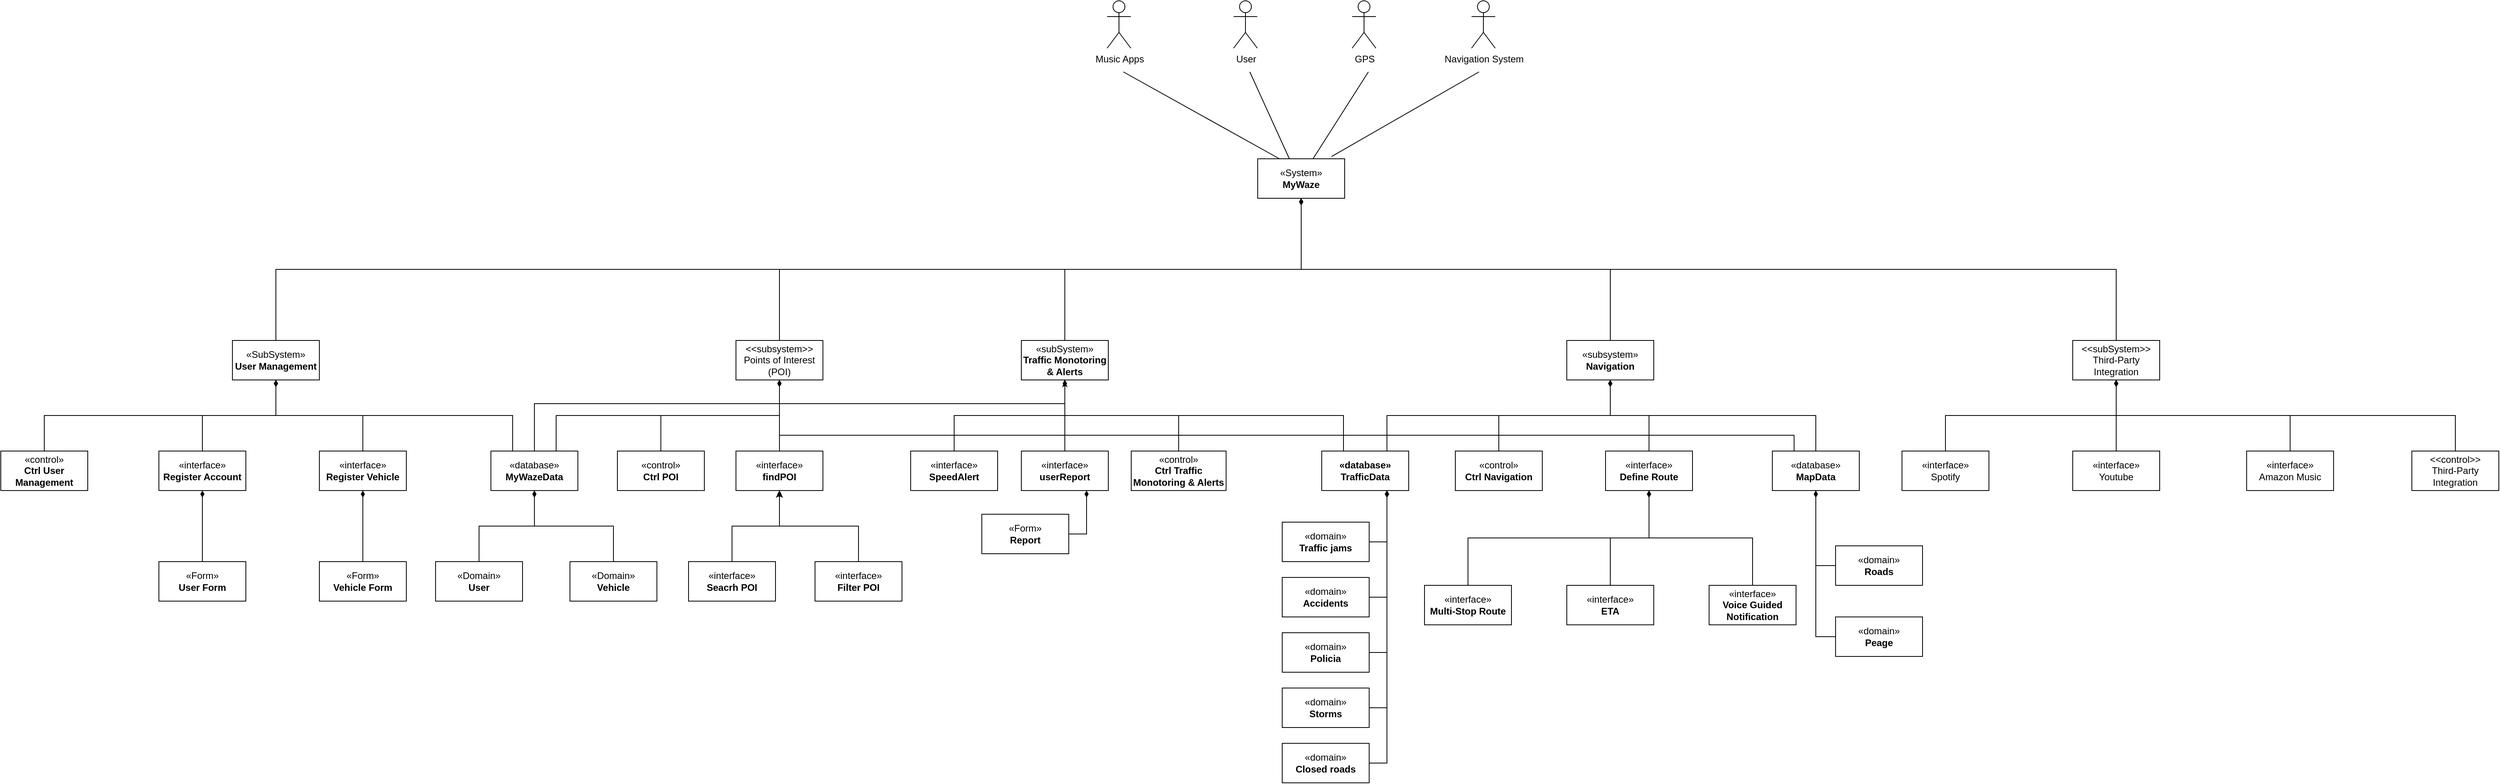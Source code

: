 <mxfile version="27.0.6">
  <diagram name="Page-1" id="rv70FW1noNGGTZR8Txte">
    <mxGraphModel dx="3663" dy="2681" grid="1" gridSize="10" guides="1" tooltips="1" connect="1" arrows="1" fold="1" page="1" pageScale="1" pageWidth="827" pageHeight="1169" math="0" shadow="0">
      <root>
        <mxCell id="0" />
        <mxCell id="1" parent="0" />
        <mxCell id="NYa0R-SMuXHiYhOAjpid-2" value="«System»&lt;br&gt;&lt;b&gt;MyWaze&lt;/b&gt;" style="html=1;whiteSpace=wrap;" parent="1" vertex="1">
          <mxGeometry x="780" y="20" width="110" height="50" as="geometry" />
        </mxCell>
        <mxCell id="NYa0R-SMuXHiYhOAjpid-31" style="edgeStyle=orthogonalEdgeStyle;rounded=0;orthogonalLoop=1;jettySize=auto;html=1;exitX=0.5;exitY=0;exitDx=0;exitDy=0;entryX=0.5;entryY=1;entryDx=0;entryDy=0;endArrow=diamondThin;endFill=1;" parent="1" source="NYa0R-SMuXHiYhOAjpid-3" target="NYa0R-SMuXHiYhOAjpid-2" edge="1">
          <mxGeometry relative="1" as="geometry" />
        </mxCell>
        <mxCell id="NYa0R-SMuXHiYhOAjpid-3" value="«SubSystem»&lt;br&gt;&lt;b&gt;User Management&lt;/b&gt;" style="html=1;whiteSpace=wrap;" parent="1" vertex="1">
          <mxGeometry x="-517" y="250" width="110" height="50" as="geometry" />
        </mxCell>
        <mxCell id="NYa0R-SMuXHiYhOAjpid-53" style="edgeStyle=orthogonalEdgeStyle;rounded=0;orthogonalLoop=1;jettySize=auto;html=1;exitX=0.5;exitY=0;exitDx=0;exitDy=0;entryX=0.5;entryY=1;entryDx=0;entryDy=0;endArrow=diamondThin;endFill=1;" parent="1" source="NYa0R-SMuXHiYhOAjpid-10" target="NYa0R-SMuXHiYhOAjpid-3" edge="1">
          <mxGeometry relative="1" as="geometry" />
        </mxCell>
        <mxCell id="NYa0R-SMuXHiYhOAjpid-10" value="«interface»&lt;br&gt;&lt;b&gt;Register Account&lt;/b&gt;" style="html=1;whiteSpace=wrap;" parent="1" vertex="1">
          <mxGeometry x="-610" y="390" width="110" height="50" as="geometry" />
        </mxCell>
        <mxCell id="NYa0R-SMuXHiYhOAjpid-51" style="edgeStyle=orthogonalEdgeStyle;rounded=0;orthogonalLoop=1;jettySize=auto;html=1;exitX=0.5;exitY=0;exitDx=0;exitDy=0;entryX=0.5;entryY=1;entryDx=0;entryDy=0;endArrow=diamondThin;endFill=1;" parent="1" source="NYa0R-SMuXHiYhOAjpid-11" target="NYa0R-SMuXHiYhOAjpid-3" edge="1">
          <mxGeometry relative="1" as="geometry" />
        </mxCell>
        <mxCell id="NYa0R-SMuXHiYhOAjpid-11" value="«interface»&lt;br&gt;&lt;b&gt;Register Vehicle&lt;/b&gt;" style="html=1;whiteSpace=wrap;" parent="1" vertex="1">
          <mxGeometry x="-407" y="390" width="110" height="50" as="geometry" />
        </mxCell>
        <mxCell id="NYa0R-SMuXHiYhOAjpid-60" style="edgeStyle=orthogonalEdgeStyle;rounded=0;orthogonalLoop=1;jettySize=auto;html=1;exitX=0.25;exitY=0;exitDx=0;exitDy=0;entryX=0.5;entryY=1;entryDx=0;entryDy=0;endArrow=diamondThin;endFill=1;" parent="1" source="NYa0R-SMuXHiYhOAjpid-13" target="NYa0R-SMuXHiYhOAjpid-3" edge="1">
          <mxGeometry relative="1" as="geometry" />
        </mxCell>
        <mxCell id="NYa0R-SMuXHiYhOAjpid-61" style="edgeStyle=orthogonalEdgeStyle;rounded=0;orthogonalLoop=1;jettySize=auto;html=1;exitX=0.75;exitY=0;exitDx=0;exitDy=0;entryX=0.5;entryY=1;entryDx=0;entryDy=0;endArrow=diamondThin;endFill=1;" parent="1" source="NYa0R-SMuXHiYhOAjpid-13" target="NYa0R-SMuXHiYhOAjpid-24" edge="1">
          <mxGeometry relative="1" as="geometry" />
        </mxCell>
        <mxCell id="ZADUOhebhtJnV6KTccMP-1" style="edgeStyle=orthogonalEdgeStyle;rounded=0;orthogonalLoop=1;jettySize=auto;html=1;exitX=0.5;exitY=0;exitDx=0;exitDy=0;entryX=0.5;entryY=1;entryDx=0;entryDy=0;endArrow=diamondThin;endFill=1;" parent="1" source="NYa0R-SMuXHiYhOAjpid-13" target="NYa0R-SMuXHiYhOAjpid-16" edge="1">
          <mxGeometry relative="1" as="geometry">
            <Array as="points">
              <mxPoint x="-135" y="330" />
              <mxPoint x="536" y="330" />
            </Array>
          </mxGeometry>
        </mxCell>
        <mxCell id="NYa0R-SMuXHiYhOAjpid-13" value="«database»&lt;br&gt;&lt;b&gt;MyWazeData&lt;/b&gt;" style="html=1;whiteSpace=wrap;" parent="1" vertex="1">
          <mxGeometry x="-190" y="390" width="110" height="50" as="geometry" />
        </mxCell>
        <mxCell id="NYa0R-SMuXHiYhOAjpid-47" style="edgeStyle=orthogonalEdgeStyle;rounded=0;orthogonalLoop=1;jettySize=auto;html=1;exitX=0.5;exitY=0;exitDx=0;exitDy=0;entryX=0.5;entryY=1;entryDx=0;entryDy=0;endArrow=diamondThin;endFill=1;" parent="1" source="NYa0R-SMuXHiYhOAjpid-14" target="NYa0R-SMuXHiYhOAjpid-16" edge="1">
          <mxGeometry relative="1" as="geometry" />
        </mxCell>
        <mxCell id="NYa0R-SMuXHiYhOAjpid-14" value="«interface»&lt;br&gt;&lt;b&gt;SpeedAlert&lt;/b&gt;" style="html=1;whiteSpace=wrap;" parent="1" vertex="1">
          <mxGeometry x="341" y="390" width="110" height="50" as="geometry" />
        </mxCell>
        <mxCell id="NYa0R-SMuXHiYhOAjpid-49" style="edgeStyle=orthogonalEdgeStyle;rounded=0;orthogonalLoop=1;jettySize=auto;html=1;exitX=0.5;exitY=0;exitDx=0;exitDy=0;entryX=0.5;entryY=1;entryDx=0;entryDy=0;endArrow=diamondThin;endFill=1;" parent="1" source="NYa0R-SMuXHiYhOAjpid-15" target="NYa0R-SMuXHiYhOAjpid-16" edge="1">
          <mxGeometry relative="1" as="geometry" />
        </mxCell>
        <mxCell id="NYa0R-SMuXHiYhOAjpid-15" value="«interface»&lt;br&gt;&lt;b&gt;userReport&lt;/b&gt;" style="html=1;whiteSpace=wrap;" parent="1" vertex="1">
          <mxGeometry x="481" y="390" width="110" height="50" as="geometry" />
        </mxCell>
        <mxCell id="NYa0R-SMuXHiYhOAjpid-32" style="edgeStyle=orthogonalEdgeStyle;rounded=0;orthogonalLoop=1;jettySize=auto;html=1;exitX=0.5;exitY=0;exitDx=0;exitDy=0;entryX=0.5;entryY=1;entryDx=0;entryDy=0;endArrow=diamondThin;endFill=1;" parent="1" source="NYa0R-SMuXHiYhOAjpid-16" target="NYa0R-SMuXHiYhOAjpid-2" edge="1">
          <mxGeometry relative="1" as="geometry" />
        </mxCell>
        <mxCell id="NYa0R-SMuXHiYhOAjpid-16" value="«subSystem»&lt;br&gt;&lt;b&gt;Traffic Monotoring &amp;amp; Alerts&lt;/b&gt;" style="html=1;whiteSpace=wrap;" parent="1" vertex="1">
          <mxGeometry x="481" y="250" width="110" height="50" as="geometry" />
        </mxCell>
        <mxCell id="NYa0R-SMuXHiYhOAjpid-55" style="edgeStyle=orthogonalEdgeStyle;rounded=0;orthogonalLoop=1;jettySize=auto;html=1;exitX=0.25;exitY=0;exitDx=0;exitDy=0;entryX=0.5;entryY=1;entryDx=0;entryDy=0;endArrow=diamondThin;endFill=1;" parent="1" source="NYa0R-SMuXHiYhOAjpid-17" target="NYa0R-SMuXHiYhOAjpid-16" edge="1">
          <mxGeometry relative="1" as="geometry" />
        </mxCell>
        <mxCell id="NYa0R-SMuXHiYhOAjpid-88" style="edgeStyle=orthogonalEdgeStyle;rounded=0;orthogonalLoop=1;jettySize=auto;html=1;exitX=0.75;exitY=0;exitDx=0;exitDy=0;entryX=0.5;entryY=1;entryDx=0;entryDy=0;endArrow=diamondThin;endFill=1;" parent="1" source="NYa0R-SMuXHiYhOAjpid-17" target="NYa0R-SMuXHiYhOAjpid-18" edge="1">
          <mxGeometry relative="1" as="geometry" />
        </mxCell>
        <mxCell id="NYa0R-SMuXHiYhOAjpid-17" value="«database»&lt;br&gt;&lt;span&gt;TrafficData&lt;/span&gt;" style="html=1;whiteSpace=wrap;fontStyle=1" parent="1" vertex="1">
          <mxGeometry x="861" y="390" width="110" height="50" as="geometry" />
        </mxCell>
        <mxCell id="NYa0R-SMuXHiYhOAjpid-33" style="edgeStyle=orthogonalEdgeStyle;rounded=0;orthogonalLoop=1;jettySize=auto;html=1;exitX=0.5;exitY=0;exitDx=0;exitDy=0;entryX=0.5;entryY=1;entryDx=0;entryDy=0;endArrow=diamondThin;endFill=1;" parent="1" source="NYa0R-SMuXHiYhOAjpid-18" target="NYa0R-SMuXHiYhOAjpid-2" edge="1">
          <mxGeometry relative="1" as="geometry" />
        </mxCell>
        <mxCell id="NYa0R-SMuXHiYhOAjpid-18" value="«subsystem»&lt;br&gt;&lt;b&gt;Navigation&lt;/b&gt;" style="html=1;whiteSpace=wrap;" parent="1" vertex="1">
          <mxGeometry x="1171" y="250" width="110" height="50" as="geometry" />
        </mxCell>
        <mxCell id="NYa0R-SMuXHiYhOAjpid-40" style="edgeStyle=orthogonalEdgeStyle;rounded=0;orthogonalLoop=1;jettySize=auto;html=1;exitX=0.5;exitY=0;exitDx=0;exitDy=0;entryX=0.5;entryY=1;entryDx=0;entryDy=0;endArrow=diamondThin;endFill=1;" parent="1" source="NYa0R-SMuXHiYhOAjpid-19" target="NYa0R-SMuXHiYhOAjpid-18" edge="1">
          <mxGeometry relative="1" as="geometry" />
        </mxCell>
        <mxCell id="NYa0R-SMuXHiYhOAjpid-19" value="«interface»&lt;br&gt;&lt;b&gt;Define Route&lt;/b&gt;" style="html=1;whiteSpace=wrap;" parent="1" vertex="1">
          <mxGeometry x="1220" y="390" width="110" height="50" as="geometry" />
        </mxCell>
        <mxCell id="NYa0R-SMuXHiYhOAjpid-41" style="edgeStyle=orthogonalEdgeStyle;rounded=0;orthogonalLoop=1;jettySize=auto;html=1;exitX=0.5;exitY=0;exitDx=0;exitDy=0;entryX=0.5;entryY=1;entryDx=0;entryDy=0;endArrow=diamondThin;endFill=1;" parent="1" source="NYa0R-SMuXHiYhOAjpid-21" target="NYa0R-SMuXHiYhOAjpid-19" edge="1">
          <mxGeometry relative="1" as="geometry" />
        </mxCell>
        <mxCell id="NYa0R-SMuXHiYhOAjpid-21" value="«interface»&lt;br&gt;&lt;b&gt;Multi-Stop Route&lt;/b&gt;" style="html=1;whiteSpace=wrap;" parent="1" vertex="1">
          <mxGeometry x="991" y="560" width="110" height="50" as="geometry" />
        </mxCell>
        <mxCell id="NYa0R-SMuXHiYhOAjpid-44" style="edgeStyle=orthogonalEdgeStyle;rounded=0;orthogonalLoop=1;jettySize=auto;html=1;exitX=0.5;exitY=0;exitDx=0;exitDy=0;entryX=0.5;entryY=1;entryDx=0;entryDy=0;endArrow=diamondThin;endFill=1;" parent="1" source="NYa0R-SMuXHiYhOAjpid-22" target="NYa0R-SMuXHiYhOAjpid-19" edge="1">
          <mxGeometry relative="1" as="geometry" />
        </mxCell>
        <mxCell id="NYa0R-SMuXHiYhOAjpid-22" value="«interface»&lt;br&gt;&lt;b&gt;ETA&lt;/b&gt;" style="html=1;whiteSpace=wrap;" parent="1" vertex="1">
          <mxGeometry x="1171" y="560" width="110" height="50" as="geometry" />
        </mxCell>
        <mxCell id="NYa0R-SMuXHiYhOAjpid-45" style="edgeStyle=orthogonalEdgeStyle;rounded=0;orthogonalLoop=1;jettySize=auto;html=1;exitX=0.5;exitY=0;exitDx=0;exitDy=0;entryX=0.5;entryY=1;entryDx=0;entryDy=0;endArrow=diamondThin;endFill=1;" parent="1" source="NYa0R-SMuXHiYhOAjpid-23" target="NYa0R-SMuXHiYhOAjpid-19" edge="1">
          <mxGeometry relative="1" as="geometry" />
        </mxCell>
        <mxCell id="NYa0R-SMuXHiYhOAjpid-23" value="«interface»&lt;br&gt;&lt;b&gt;Voice Guided Notification&lt;/b&gt;" style="html=1;whiteSpace=wrap;" parent="1" vertex="1">
          <mxGeometry x="1351" y="560" width="110" height="50" as="geometry" />
        </mxCell>
        <mxCell id="NYa0R-SMuXHiYhOAjpid-34" style="edgeStyle=orthogonalEdgeStyle;rounded=0;orthogonalLoop=1;jettySize=auto;html=1;exitX=0.5;exitY=0;exitDx=0;exitDy=0;entryX=0.5;entryY=1;entryDx=0;entryDy=0;endArrow=diamondThin;endFill=1;" parent="1" source="NYa0R-SMuXHiYhOAjpid-24" target="NYa0R-SMuXHiYhOAjpid-2" edge="1">
          <mxGeometry relative="1" as="geometry" />
        </mxCell>
        <mxCell id="NYa0R-SMuXHiYhOAjpid-24" value="&lt;div&gt;&amp;lt;&amp;lt;subsystem&amp;gt;&amp;gt;&lt;/div&gt;Points of Interest (POI)" style="html=1;whiteSpace=wrap;" parent="1" vertex="1">
          <mxGeometry x="120" y="250" width="110" height="50" as="geometry" />
        </mxCell>
        <mxCell id="NYa0R-SMuXHiYhOAjpid-39" style="edgeStyle=orthogonalEdgeStyle;rounded=0;orthogonalLoop=1;jettySize=auto;html=1;exitX=0.5;exitY=0;exitDx=0;exitDy=0;entryX=0.5;entryY=1;entryDx=0;entryDy=0;endArrow=diamondThin;endFill=1;" parent="1" source="NYa0R-SMuXHiYhOAjpid-25" target="NYa0R-SMuXHiYhOAjpid-24" edge="1">
          <mxGeometry relative="1" as="geometry" />
        </mxCell>
        <mxCell id="NYa0R-SMuXHiYhOAjpid-25" value="«interface»&lt;br&gt;&lt;b&gt;findPOI&lt;/b&gt;" style="html=1;whiteSpace=wrap;" parent="1" vertex="1">
          <mxGeometry x="120" y="390" width="110" height="50" as="geometry" />
        </mxCell>
        <mxCell id="NYa0R-SMuXHiYhOAjpid-35" style="edgeStyle=orthogonalEdgeStyle;rounded=0;orthogonalLoop=1;jettySize=auto;html=1;exitX=0.5;exitY=0;exitDx=0;exitDy=0;entryX=0.5;entryY=1;entryDx=0;entryDy=0;endArrow=diamondThin;endFill=1;" parent="1" source="NYa0R-SMuXHiYhOAjpid-26" target="NYa0R-SMuXHiYhOAjpid-2" edge="1">
          <mxGeometry relative="1" as="geometry" />
        </mxCell>
        <mxCell id="NYa0R-SMuXHiYhOAjpid-26" value="&lt;div&gt;&amp;lt;&amp;lt;subSystem&amp;gt;&amp;gt;&lt;/div&gt;Third-Party Integration" style="html=1;whiteSpace=wrap;" parent="1" vertex="1">
          <mxGeometry x="1811" y="250" width="110" height="50" as="geometry" />
        </mxCell>
        <mxCell id="NYa0R-SMuXHiYhOAjpid-38" style="edgeStyle=orthogonalEdgeStyle;rounded=0;orthogonalLoop=1;jettySize=auto;html=1;exitX=0.5;exitY=0;exitDx=0;exitDy=0;entryX=0.5;entryY=1;entryDx=0;entryDy=0;endArrow=diamondThin;endFill=1;" parent="1" source="NYa0R-SMuXHiYhOAjpid-28" target="NYa0R-SMuXHiYhOAjpid-26" edge="1">
          <mxGeometry relative="1" as="geometry" />
        </mxCell>
        <mxCell id="NYa0R-SMuXHiYhOAjpid-28" value="«interface»&lt;br&gt;Spotify" style="html=1;whiteSpace=wrap;" parent="1" vertex="1">
          <mxGeometry x="1595" y="390" width="110" height="50" as="geometry" />
        </mxCell>
        <mxCell id="NYa0R-SMuXHiYhOAjpid-36" style="edgeStyle=orthogonalEdgeStyle;rounded=0;orthogonalLoop=1;jettySize=auto;html=1;exitX=0.5;exitY=0;exitDx=0;exitDy=0;entryX=0.5;entryY=1;entryDx=0;entryDy=0;endArrow=diamondThin;endFill=1;" parent="1" source="NYa0R-SMuXHiYhOAjpid-29" target="NYa0R-SMuXHiYhOAjpid-26" edge="1">
          <mxGeometry relative="1" as="geometry" />
        </mxCell>
        <mxCell id="NYa0R-SMuXHiYhOAjpid-29" value="«interface»&lt;br&gt;Youtube" style="html=1;whiteSpace=wrap;" parent="1" vertex="1">
          <mxGeometry x="1811" y="390" width="110" height="50" as="geometry" />
        </mxCell>
        <mxCell id="NYa0R-SMuXHiYhOAjpid-37" style="edgeStyle=orthogonalEdgeStyle;rounded=0;orthogonalLoop=1;jettySize=auto;html=1;exitX=0.5;exitY=0;exitDx=0;exitDy=0;entryX=0.5;entryY=1;entryDx=0;entryDy=0;endArrow=diamondThin;endFill=1;" parent="1" source="NYa0R-SMuXHiYhOAjpid-30" target="NYa0R-SMuXHiYhOAjpid-26" edge="1">
          <mxGeometry relative="1" as="geometry" />
        </mxCell>
        <mxCell id="NYa0R-SMuXHiYhOAjpid-30" value="«interface»&lt;br&gt;Amazon Music" style="html=1;whiteSpace=wrap;" parent="1" vertex="1">
          <mxGeometry x="2031" y="390" width="110" height="50" as="geometry" />
        </mxCell>
        <mxCell id="NYa0R-SMuXHiYhOAjpid-63" style="edgeStyle=orthogonalEdgeStyle;rounded=0;orthogonalLoop=1;jettySize=auto;html=1;exitX=0.5;exitY=0;exitDx=0;exitDy=0;entryX=0.5;entryY=1;entryDx=0;entryDy=0;endArrow=diamondThin;endFill=1;" parent="1" source="NYa0R-SMuXHiYhOAjpid-62" target="NYa0R-SMuXHiYhOAjpid-18" edge="1">
          <mxGeometry relative="1" as="geometry" />
        </mxCell>
        <mxCell id="ZADUOhebhtJnV6KTccMP-3" style="edgeStyle=orthogonalEdgeStyle;rounded=0;orthogonalLoop=1;jettySize=auto;html=1;exitX=0.25;exitY=0;exitDx=0;exitDy=0;entryX=0.5;entryY=1;entryDx=0;entryDy=0;endArrow=diamondThin;endFill=1;" parent="1" source="NYa0R-SMuXHiYhOAjpid-62" target="NYa0R-SMuXHiYhOAjpid-24" edge="1">
          <mxGeometry relative="1" as="geometry">
            <Array as="points">
              <mxPoint x="1459" y="370" />
              <mxPoint x="175" y="370" />
            </Array>
          </mxGeometry>
        </mxCell>
        <mxCell id="NYa0R-SMuXHiYhOAjpid-62" value="«database»&lt;br&gt;&lt;b&gt;MapData&lt;/b&gt;" style="html=1;whiteSpace=wrap;" parent="1" vertex="1">
          <mxGeometry x="1431" y="390" width="110" height="50" as="geometry" />
        </mxCell>
        <mxCell id="NYa0R-SMuXHiYhOAjpid-69" style="edgeStyle=orthogonalEdgeStyle;rounded=0;orthogonalLoop=1;jettySize=auto;html=1;exitX=0.5;exitY=0;exitDx=0;exitDy=0;entryX=0.5;entryY=1;entryDx=0;entryDy=0;endArrow=diamondThin;endFill=1;" parent="1" source="NYa0R-SMuXHiYhOAjpid-65" target="NYa0R-SMuXHiYhOAjpid-13" edge="1">
          <mxGeometry relative="1" as="geometry" />
        </mxCell>
        <mxCell id="NYa0R-SMuXHiYhOAjpid-65" value="«Domain»&lt;br&gt;&lt;b&gt;User&lt;/b&gt;" style="html=1;whiteSpace=wrap;" parent="1" vertex="1">
          <mxGeometry x="-260" y="530" width="110" height="50" as="geometry" />
        </mxCell>
        <mxCell id="NYa0R-SMuXHiYhOAjpid-70" style="edgeStyle=orthogonalEdgeStyle;rounded=0;orthogonalLoop=1;jettySize=auto;html=1;exitX=0.5;exitY=0;exitDx=0;exitDy=0;entryX=0.5;entryY=1;entryDx=0;entryDy=0;endArrow=diamondThin;endFill=1;" parent="1" source="NYa0R-SMuXHiYhOAjpid-67" target="NYa0R-SMuXHiYhOAjpid-13" edge="1">
          <mxGeometry relative="1" as="geometry" />
        </mxCell>
        <mxCell id="NYa0R-SMuXHiYhOAjpid-67" value="«Domain»&lt;br&gt;&lt;b&gt;Vehicle&lt;/b&gt;" style="html=1;whiteSpace=wrap;" parent="1" vertex="1">
          <mxGeometry x="-90" y="530" width="110" height="50" as="geometry" />
        </mxCell>
        <mxCell id="NYa0R-SMuXHiYhOAjpid-72" style="edgeStyle=orthogonalEdgeStyle;rounded=0;orthogonalLoop=1;jettySize=auto;html=1;exitX=0;exitY=0.5;exitDx=0;exitDy=0;entryX=0.5;entryY=1;entryDx=0;entryDy=0;endArrow=diamondThin;endFill=1;" parent="1" source="NYa0R-SMuXHiYhOAjpid-71" target="NYa0R-SMuXHiYhOAjpid-62" edge="1">
          <mxGeometry relative="1" as="geometry" />
        </mxCell>
        <mxCell id="NYa0R-SMuXHiYhOAjpid-71" value="«domain»&lt;br&gt;&lt;b&gt;Roads&lt;/b&gt;" style="html=1;whiteSpace=wrap;" parent="1" vertex="1">
          <mxGeometry x="1511" y="510" width="110" height="50" as="geometry" />
        </mxCell>
        <mxCell id="NYa0R-SMuXHiYhOAjpid-75" style="edgeStyle=orthogonalEdgeStyle;rounded=0;orthogonalLoop=1;jettySize=auto;html=1;exitX=0;exitY=0.5;exitDx=0;exitDy=0;entryX=0.5;entryY=1;entryDx=0;entryDy=0;endArrow=diamondThin;endFill=1;" parent="1" source="NYa0R-SMuXHiYhOAjpid-74" target="NYa0R-SMuXHiYhOAjpid-62" edge="1">
          <mxGeometry relative="1" as="geometry" />
        </mxCell>
        <mxCell id="NYa0R-SMuXHiYhOAjpid-74" value="«domain»&lt;br&gt;&lt;b&gt;Peage&lt;/b&gt;" style="html=1;whiteSpace=wrap;" parent="1" vertex="1">
          <mxGeometry x="1511" y="600" width="110" height="50" as="geometry" />
        </mxCell>
        <mxCell id="NYa0R-SMuXHiYhOAjpid-94" style="edgeStyle=orthogonalEdgeStyle;rounded=0;orthogonalLoop=1;jettySize=auto;html=1;exitX=1;exitY=0.5;exitDx=0;exitDy=0;entryX=0.75;entryY=1;entryDx=0;entryDy=0;endArrow=diamondThin;endFill=1;" parent="1" source="NYa0R-SMuXHiYhOAjpid-76" target="NYa0R-SMuXHiYhOAjpid-17" edge="1">
          <mxGeometry relative="1" as="geometry" />
        </mxCell>
        <mxCell id="NYa0R-SMuXHiYhOAjpid-76" value="«domain»&lt;br&gt;&lt;b&gt;Traffic jams&lt;/b&gt;" style="html=1;whiteSpace=wrap;" parent="1" vertex="1">
          <mxGeometry x="811" y="480" width="110" height="50" as="geometry" />
        </mxCell>
        <mxCell id="NYa0R-SMuXHiYhOAjpid-95" style="edgeStyle=orthogonalEdgeStyle;rounded=0;orthogonalLoop=1;jettySize=auto;html=1;exitX=1;exitY=0.5;exitDx=0;exitDy=0;entryX=0.75;entryY=1;entryDx=0;entryDy=0;endArrow=diamondThin;endFill=1;" parent="1" source="NYa0R-SMuXHiYhOAjpid-77" target="NYa0R-SMuXHiYhOAjpid-17" edge="1">
          <mxGeometry relative="1" as="geometry" />
        </mxCell>
        <mxCell id="NYa0R-SMuXHiYhOAjpid-77" value="«domain»&lt;br&gt;&lt;b&gt;Accidents&lt;/b&gt;" style="html=1;whiteSpace=wrap;" parent="1" vertex="1">
          <mxGeometry x="811" y="550" width="110" height="50" as="geometry" />
        </mxCell>
        <mxCell id="NYa0R-SMuXHiYhOAjpid-97" style="edgeStyle=orthogonalEdgeStyle;rounded=0;orthogonalLoop=1;jettySize=auto;html=1;exitX=1;exitY=0.5;exitDx=0;exitDy=0;entryX=0.75;entryY=1;entryDx=0;entryDy=0;endArrow=diamondThin;endFill=1;" parent="1" source="NYa0R-SMuXHiYhOAjpid-78" target="NYa0R-SMuXHiYhOAjpid-17" edge="1">
          <mxGeometry relative="1" as="geometry" />
        </mxCell>
        <mxCell id="NYa0R-SMuXHiYhOAjpid-78" value="«domain»&lt;br&gt;&lt;b&gt;Policia&lt;/b&gt;" style="html=1;whiteSpace=wrap;" parent="1" vertex="1">
          <mxGeometry x="811" y="620" width="110" height="50" as="geometry" />
        </mxCell>
        <mxCell id="NYa0R-SMuXHiYhOAjpid-99" style="edgeStyle=orthogonalEdgeStyle;rounded=0;orthogonalLoop=1;jettySize=auto;html=1;exitX=1;exitY=0.5;exitDx=0;exitDy=0;entryX=0.75;entryY=1;entryDx=0;entryDy=0;endArrow=diamondThin;endFill=1;" parent="1" source="NYa0R-SMuXHiYhOAjpid-79" target="NYa0R-SMuXHiYhOAjpid-17" edge="1">
          <mxGeometry relative="1" as="geometry" />
        </mxCell>
        <mxCell id="NYa0R-SMuXHiYhOAjpid-79" value="«domain»&lt;br&gt;&lt;b&gt;Closed roads&lt;/b&gt;" style="html=1;whiteSpace=wrap;" parent="1" vertex="1">
          <mxGeometry x="811" y="760" width="110" height="50" as="geometry" />
        </mxCell>
        <mxCell id="NYa0R-SMuXHiYhOAjpid-98" style="edgeStyle=orthogonalEdgeStyle;rounded=0;orthogonalLoop=1;jettySize=auto;html=1;exitX=1;exitY=0.5;exitDx=0;exitDy=0;entryX=0.75;entryY=1;entryDx=0;entryDy=0;endArrow=diamondThin;endFill=1;" parent="1" source="NYa0R-SMuXHiYhOAjpid-80" target="NYa0R-SMuXHiYhOAjpid-17" edge="1">
          <mxGeometry relative="1" as="geometry" />
        </mxCell>
        <mxCell id="NYa0R-SMuXHiYhOAjpid-80" value="«domain»&lt;br&gt;&lt;b&gt;Storms&lt;/b&gt;" style="html=1;whiteSpace=wrap;" parent="1" vertex="1">
          <mxGeometry x="811" y="690" width="110" height="50" as="geometry" />
        </mxCell>
        <mxCell id="NYa0R-SMuXHiYhOAjpid-102" style="edgeStyle=orthogonalEdgeStyle;rounded=0;orthogonalLoop=1;jettySize=auto;html=1;exitX=1;exitY=0.5;exitDx=0;exitDy=0;entryX=0.75;entryY=1;entryDx=0;entryDy=0;endArrow=diamondThin;endFill=1;" parent="1" source="NYa0R-SMuXHiYhOAjpid-100" target="NYa0R-SMuXHiYhOAjpid-15" edge="1">
          <mxGeometry relative="1" as="geometry" />
        </mxCell>
        <mxCell id="NYa0R-SMuXHiYhOAjpid-100" value="«Form»&lt;br&gt;&lt;b&gt;Report&lt;/b&gt;" style="html=1;whiteSpace=wrap;" parent="1" vertex="1">
          <mxGeometry x="431" y="470" width="110" height="50" as="geometry" />
        </mxCell>
        <mxCell id="NYa0R-SMuXHiYhOAjpid-106" style="edgeStyle=orthogonalEdgeStyle;rounded=0;orthogonalLoop=1;jettySize=auto;html=1;exitX=0.5;exitY=0;exitDx=0;exitDy=0;entryX=0.5;entryY=1;entryDx=0;entryDy=0;endArrow=diamondThin;endFill=1;" parent="1" source="NYa0R-SMuXHiYhOAjpid-104" target="NYa0R-SMuXHiYhOAjpid-25" edge="1">
          <mxGeometry relative="1" as="geometry" />
        </mxCell>
        <mxCell id="NYa0R-SMuXHiYhOAjpid-104" value="«interface»&lt;br&gt;&lt;b&gt;Seacrh POI&lt;/b&gt;" style="html=1;whiteSpace=wrap;" parent="1" vertex="1">
          <mxGeometry x="60" y="530" width="110" height="50" as="geometry" />
        </mxCell>
        <mxCell id="NYa0R-SMuXHiYhOAjpid-107" style="edgeStyle=orthogonalEdgeStyle;rounded=0;orthogonalLoop=1;jettySize=auto;html=1;exitX=0.5;exitY=0;exitDx=0;exitDy=0;entryX=0.5;entryY=1;entryDx=0;entryDy=0;" parent="1" source="NYa0R-SMuXHiYhOAjpid-105" target="NYa0R-SMuXHiYhOAjpid-25" edge="1">
          <mxGeometry relative="1" as="geometry" />
        </mxCell>
        <mxCell id="NYa0R-SMuXHiYhOAjpid-105" value="«interface»&lt;br&gt;&lt;b&gt;Filter POI&lt;/b&gt;" style="html=1;whiteSpace=wrap;" parent="1" vertex="1">
          <mxGeometry x="220" y="530" width="110" height="50" as="geometry" />
        </mxCell>
        <mxCell id="NYa0R-SMuXHiYhOAjpid-111" style="edgeStyle=orthogonalEdgeStyle;rounded=0;orthogonalLoop=1;jettySize=auto;html=1;exitX=0.5;exitY=0;exitDx=0;exitDy=0;entryX=0.5;entryY=1;entryDx=0;entryDy=0;endArrow=diamondThin;endFill=1;" parent="1" source="NYa0R-SMuXHiYhOAjpid-109" target="NYa0R-SMuXHiYhOAjpid-10" edge="1">
          <mxGeometry relative="1" as="geometry" />
        </mxCell>
        <mxCell id="NYa0R-SMuXHiYhOAjpid-109" value="«Form»&lt;br&gt;&lt;b&gt;User Form&lt;/b&gt;" style="html=1;whiteSpace=wrap;" parent="1" vertex="1">
          <mxGeometry x="-610" y="530" width="110" height="50" as="geometry" />
        </mxCell>
        <mxCell id="NYa0R-SMuXHiYhOAjpid-112" style="edgeStyle=orthogonalEdgeStyle;rounded=0;orthogonalLoop=1;jettySize=auto;html=1;exitX=0.5;exitY=0;exitDx=0;exitDy=0;entryX=0.5;entryY=1;entryDx=0;entryDy=0;endArrow=diamondThin;endFill=1;" parent="1" source="NYa0R-SMuXHiYhOAjpid-110" target="NYa0R-SMuXHiYhOAjpid-11" edge="1">
          <mxGeometry relative="1" as="geometry" />
        </mxCell>
        <mxCell id="NYa0R-SMuXHiYhOAjpid-110" value="«Form»&lt;br&gt;&lt;b&gt;Vehicle Form&lt;/b&gt;" style="html=1;whiteSpace=wrap;" parent="1" vertex="1">
          <mxGeometry x="-407" y="530" width="110" height="50" as="geometry" />
        </mxCell>
        <mxCell id="gWUYYwlUmVVh68GKD5Im-2" style="edgeStyle=orthogonalEdgeStyle;rounded=0;orthogonalLoop=1;jettySize=auto;html=1;exitX=0.5;exitY=0;exitDx=0;exitDy=0;entryX=0.5;entryY=1;entryDx=0;entryDy=0;endArrow=diamondThin;endFill=1;" edge="1" parent="1" source="gWUYYwlUmVVh68GKD5Im-1" target="NYa0R-SMuXHiYhOAjpid-3">
          <mxGeometry relative="1" as="geometry" />
        </mxCell>
        <mxCell id="gWUYYwlUmVVh68GKD5Im-1" value="«control»&lt;br&gt;&lt;b&gt;Ctrl User Management&lt;/b&gt;" style="html=1;whiteSpace=wrap;" vertex="1" parent="1">
          <mxGeometry x="-810" y="390" width="110" height="50" as="geometry" />
        </mxCell>
        <mxCell id="gWUYYwlUmVVh68GKD5Im-4" style="edgeStyle=orthogonalEdgeStyle;rounded=0;orthogonalLoop=1;jettySize=auto;html=1;exitX=0.5;exitY=0;exitDx=0;exitDy=0;entryX=0.5;entryY=1;entryDx=0;entryDy=0;endArrow=diamondThin;endFill=1;" edge="1" parent="1" source="gWUYYwlUmVVh68GKD5Im-3" target="NYa0R-SMuXHiYhOAjpid-24">
          <mxGeometry relative="1" as="geometry" />
        </mxCell>
        <mxCell id="gWUYYwlUmVVh68GKD5Im-3" value="«control»&lt;br&gt;&lt;b&gt;Ctrl POI&lt;/b&gt;" style="html=1;whiteSpace=wrap;" vertex="1" parent="1">
          <mxGeometry x="-30" y="390" width="110" height="50" as="geometry" />
        </mxCell>
        <mxCell id="gWUYYwlUmVVh68GKD5Im-6" style="edgeStyle=orthogonalEdgeStyle;rounded=0;orthogonalLoop=1;jettySize=auto;html=1;exitX=0.5;exitY=0;exitDx=0;exitDy=0;entryX=0.5;entryY=1;entryDx=0;entryDy=0;endArrow=classicThin;endFill=0;" edge="1" parent="1" source="gWUYYwlUmVVh68GKD5Im-5" target="NYa0R-SMuXHiYhOAjpid-16">
          <mxGeometry relative="1" as="geometry" />
        </mxCell>
        <mxCell id="gWUYYwlUmVVh68GKD5Im-5" value="«control»&lt;br&gt;&lt;b&gt;Ctrl Traffic Monotoring &amp;amp; Alerts&lt;/b&gt;" style="html=1;whiteSpace=wrap;" vertex="1" parent="1">
          <mxGeometry x="620" y="390" width="120" height="50" as="geometry" />
        </mxCell>
        <mxCell id="gWUYYwlUmVVh68GKD5Im-9" style="edgeStyle=orthogonalEdgeStyle;rounded=0;orthogonalLoop=1;jettySize=auto;html=1;exitX=0.5;exitY=0;exitDx=0;exitDy=0;entryX=0.5;entryY=1;entryDx=0;entryDy=0;endArrow=diamondThin;endFill=1;" edge="1" parent="1" source="gWUYYwlUmVVh68GKD5Im-7" target="NYa0R-SMuXHiYhOAjpid-18">
          <mxGeometry relative="1" as="geometry" />
        </mxCell>
        <mxCell id="gWUYYwlUmVVh68GKD5Im-7" value="«control»&lt;br&gt;&lt;b&gt;Ctrl Navigation&lt;/b&gt;" style="html=1;whiteSpace=wrap;" vertex="1" parent="1">
          <mxGeometry x="1030" y="390" width="110" height="50" as="geometry" />
        </mxCell>
        <mxCell id="gWUYYwlUmVVh68GKD5Im-11" style="edgeStyle=orthogonalEdgeStyle;rounded=0;orthogonalLoop=1;jettySize=auto;html=1;exitX=0.5;exitY=0;exitDx=0;exitDy=0;entryX=0.5;entryY=1;entryDx=0;entryDy=0;endArrow=diamondThin;endFill=1;" edge="1" parent="1" source="gWUYYwlUmVVh68GKD5Im-10" target="NYa0R-SMuXHiYhOAjpid-26">
          <mxGeometry relative="1" as="geometry" />
        </mxCell>
        <mxCell id="gWUYYwlUmVVh68GKD5Im-10" value="&lt;div&gt;&amp;lt;&amp;lt;control&amp;gt;&amp;gt;&lt;/div&gt;Third-Party Integration" style="html=1;whiteSpace=wrap;" vertex="1" parent="1">
          <mxGeometry x="2240" y="390" width="110" height="50" as="geometry" />
        </mxCell>
        <mxCell id="gWUYYwlUmVVh68GKD5Im-12" value="User" style="shape=umlActor;verticalLabelPosition=bottom;verticalAlign=top;html=1;outlineConnect=0;" vertex="1" parent="1">
          <mxGeometry x="749.5" y="-180" width="30" height="60" as="geometry" />
        </mxCell>
        <mxCell id="gWUYYwlUmVVh68GKD5Im-13" value="GPS" style="shape=umlActor;verticalLabelPosition=bottom;verticalAlign=top;html=1;outlineConnect=0;" vertex="1" parent="1">
          <mxGeometry x="899.5" y="-180" width="30" height="60" as="geometry" />
        </mxCell>
        <mxCell id="gWUYYwlUmVVh68GKD5Im-14" value="Navigation System" style="shape=umlActor;verticalLabelPosition=bottom;verticalAlign=top;html=1;outlineConnect=0;" vertex="1" parent="1">
          <mxGeometry x="1050.5" y="-180" width="30" height="60" as="geometry" />
        </mxCell>
        <mxCell id="gWUYYwlUmVVh68GKD5Im-17" value="Music Apps" style="shape=umlActor;verticalLabelPosition=bottom;verticalAlign=top;html=1;outlineConnect=0;" vertex="1" parent="1">
          <mxGeometry x="589.5" y="-180" width="30" height="60" as="geometry" />
        </mxCell>
        <mxCell id="gWUYYwlUmVVh68GKD5Im-18" value="" style="endArrow=none;html=1;rounded=0;exitX=0.25;exitY=0;exitDx=0;exitDy=0;" edge="1" parent="1" source="NYa0R-SMuXHiYhOAjpid-2">
          <mxGeometry width="50" height="50" relative="1" as="geometry">
            <mxPoint x="610" y="20" as="sourcePoint" />
            <mxPoint x="610" y="-90" as="targetPoint" />
          </mxGeometry>
        </mxCell>
        <mxCell id="gWUYYwlUmVVh68GKD5Im-19" value="" style="endArrow=none;html=1;rounded=0;entryX=0.364;entryY=0;entryDx=0;entryDy=0;entryPerimeter=0;" edge="1" parent="1" target="NYa0R-SMuXHiYhOAjpid-2">
          <mxGeometry width="50" height="50" relative="1" as="geometry">
            <mxPoint x="770" y="-90" as="sourcePoint" />
            <mxPoint x="900" y="-60" as="targetPoint" />
          </mxGeometry>
        </mxCell>
        <mxCell id="gWUYYwlUmVVh68GKD5Im-20" value="" style="endArrow=none;html=1;rounded=0;entryX=0.636;entryY=0;entryDx=0;entryDy=0;entryPerimeter=0;" edge="1" parent="1" target="NYa0R-SMuXHiYhOAjpid-2">
          <mxGeometry width="50" height="50" relative="1" as="geometry">
            <mxPoint x="920" y="-90" as="sourcePoint" />
            <mxPoint x="1040" y="-40" as="targetPoint" />
          </mxGeometry>
        </mxCell>
        <mxCell id="gWUYYwlUmVVh68GKD5Im-21" value="" style="endArrow=none;html=1;rounded=0;exitX=0.849;exitY=-0.056;exitDx=0;exitDy=0;exitPerimeter=0;" edge="1" parent="1" source="NYa0R-SMuXHiYhOAjpid-2">
          <mxGeometry width="50" height="50" relative="1" as="geometry">
            <mxPoint x="1000" y="40" as="sourcePoint" />
            <mxPoint x="1060" y="-90" as="targetPoint" />
          </mxGeometry>
        </mxCell>
      </root>
    </mxGraphModel>
  </diagram>
</mxfile>
